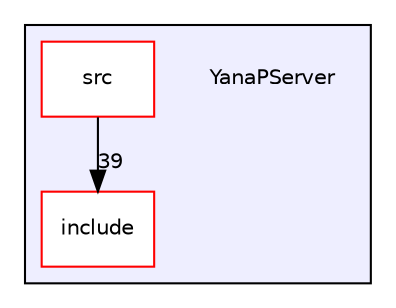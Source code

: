 digraph "YanaPServer" {
  compound=true
  node [ fontsize="10", fontname="Helvetica"];
  edge [ labelfontsize="10", labelfontname="Helvetica"];
  subgraph clusterdir_2a67cf3891460988a2f6e9d0adb34c1b {
    graph [ bgcolor="#eeeeff", pencolor="black", label="" URL="dir_2a67cf3891460988a2f6e9d0adb34c1b.html"];
    dir_2a67cf3891460988a2f6e9d0adb34c1b [shape=plaintext label="YanaPServer"];
    dir_bac11a0200f3b99801364ef40513dc7d [shape=box label="include" color="red" fillcolor="white" style="filled" URL="dir_bac11a0200f3b99801364ef40513dc7d.html"];
    dir_d3924472b33160d95742d2f59c12a805 [shape=box label="src" color="red" fillcolor="white" style="filled" URL="dir_d3924472b33160d95742d2f59c12a805.html"];
  }
  dir_d3924472b33160d95742d2f59c12a805->dir_bac11a0200f3b99801364ef40513dc7d [headlabel="39", labeldistance=1.5 headhref="dir_000001_000003.html"];
}
